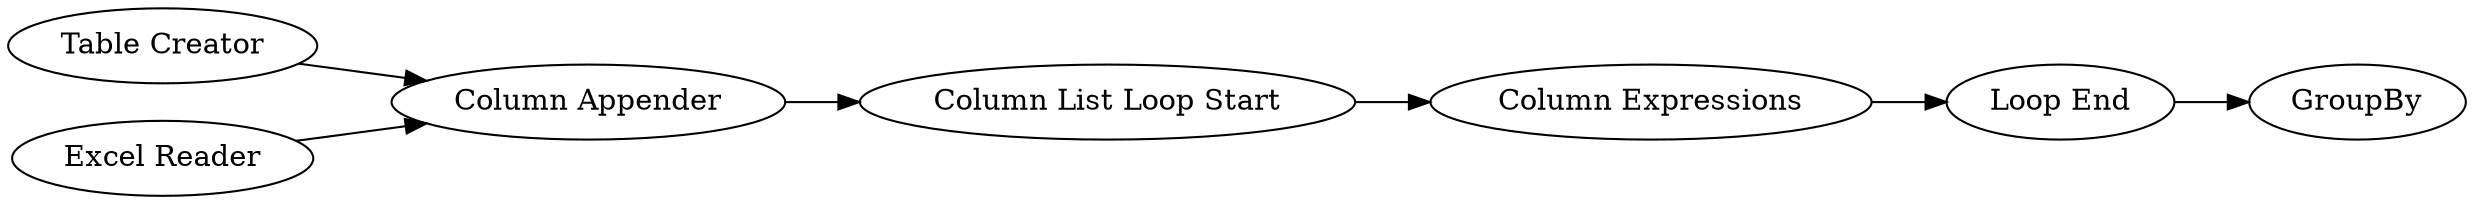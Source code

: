 digraph {
	22 -> 24
	6 -> 5
	4 -> 14
	5 -> 4
	25 -> 5
	14 -> 22
	5 [label="Column Appender"]
	24 [label=GroupBy]
	22 [label="Loop End"]
	4 [label="Column List Loop Start"]
	6 [label="Table Creator"]
	25 [label="Excel Reader"]
	14 [label="Column Expressions"]
	rankdir=LR
}
